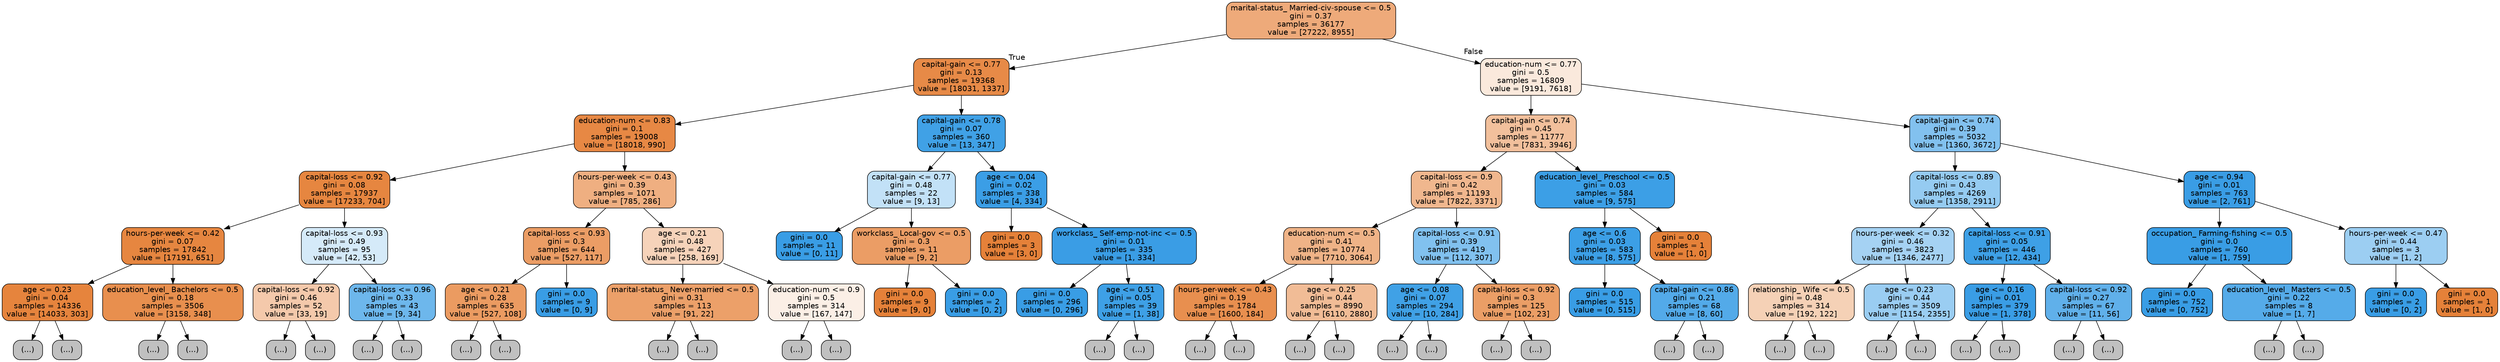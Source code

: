 digraph Tree {
node [shape=box, style="filled, rounded", color="black", fontname=helvetica] ;
edge [fontname=helvetica] ;
0 [label="marital-status_ Married-civ-spouse <= 0.5\ngini = 0.37\nsamples = 36177\nvalue = [27222, 8955]", fillcolor="#e58139ab"] ;
1 [label="capital-gain <= 0.77\ngini = 0.13\nsamples = 19368\nvalue = [18031, 1337]", fillcolor="#e58139ec"] ;
0 -> 1 [labeldistance=2.5, labelangle=45, headlabel="True"] ;
2 [label="education-num <= 0.83\ngini = 0.1\nsamples = 19008\nvalue = [18018, 990]", fillcolor="#e58139f1"] ;
1 -> 2 ;
3 [label="capital-loss <= 0.92\ngini = 0.08\nsamples = 17937\nvalue = [17233, 704]", fillcolor="#e58139f5"] ;
2 -> 3 ;
4 [label="hours-per-week <= 0.42\ngini = 0.07\nsamples = 17842\nvalue = [17191, 651]", fillcolor="#e58139f5"] ;
3 -> 4 ;
5 [label="age <= 0.23\ngini = 0.04\nsamples = 14336\nvalue = [14033, 303]", fillcolor="#e58139f9"] ;
4 -> 5 ;
6 [label="(...)", fillcolor="#C0C0C0"] ;
5 -> 6 ;
345 [label="(...)", fillcolor="#C0C0C0"] ;
5 -> 345 ;
1454 [label="education_level_ Bachelors <= 0.5\ngini = 0.18\nsamples = 3506\nvalue = [3158, 348]", fillcolor="#e58139e3"] ;
4 -> 1454 ;
1455 [label="(...)", fillcolor="#C0C0C0"] ;
1454 -> 1455 ;
2090 [label="(...)", fillcolor="#C0C0C0"] ;
1454 -> 2090 ;
2549 [label="capital-loss <= 0.93\ngini = 0.49\nsamples = 95\nvalue = [42, 53]", fillcolor="#399de535"] ;
3 -> 2549 ;
2550 [label="capital-loss <= 0.92\ngini = 0.46\nsamples = 52\nvalue = [33, 19]", fillcolor="#e581396c"] ;
2549 -> 2550 ;
2551 [label="(...)", fillcolor="#C0C0C0"] ;
2550 -> 2551 ;
2568 [label="(...)", fillcolor="#C0C0C0"] ;
2550 -> 2568 ;
2569 [label="capital-loss <= 0.96\ngini = 0.33\nsamples = 43\nvalue = [9, 34]", fillcolor="#399de5bb"] ;
2549 -> 2569 ;
2570 [label="(...)", fillcolor="#C0C0C0"] ;
2569 -> 2570 ;
2575 [label="(...)", fillcolor="#C0C0C0"] ;
2569 -> 2575 ;
2576 [label="hours-per-week <= 0.43\ngini = 0.39\nsamples = 1071\nvalue = [785, 286]", fillcolor="#e58139a2"] ;
2 -> 2576 ;
2577 [label="capital-loss <= 0.93\ngini = 0.3\nsamples = 644\nvalue = [527, 117]", fillcolor="#e58139c6"] ;
2576 -> 2577 ;
2578 [label="age <= 0.21\ngini = 0.28\nsamples = 635\nvalue = [527, 108]", fillcolor="#e58139cb"] ;
2577 -> 2578 ;
2579 [label="(...)", fillcolor="#C0C0C0"] ;
2578 -> 2579 ;
2620 [label="(...)", fillcolor="#C0C0C0"] ;
2578 -> 2620 ;
2883 [label="gini = 0.0\nsamples = 9\nvalue = [0, 9]", fillcolor="#399de5ff"] ;
2577 -> 2883 ;
2884 [label="age <= 0.21\ngini = 0.48\nsamples = 427\nvalue = [258, 169]", fillcolor="#e5813958"] ;
2576 -> 2884 ;
2885 [label="marital-status_ Never-married <= 0.5\ngini = 0.31\nsamples = 113\nvalue = [91, 22]", fillcolor="#e58139c1"] ;
2884 -> 2885 ;
2886 [label="(...)", fillcolor="#C0C0C0"] ;
2885 -> 2886 ;
2899 [label="(...)", fillcolor="#C0C0C0"] ;
2885 -> 2899 ;
2956 [label="education-num <= 0.9\ngini = 0.5\nsamples = 314\nvalue = [167, 147]", fillcolor="#e581391f"] ;
2884 -> 2956 ;
2957 [label="(...)", fillcolor="#C0C0C0"] ;
2956 -> 2957 ;
3086 [label="(...)", fillcolor="#C0C0C0"] ;
2956 -> 3086 ;
3155 [label="capital-gain <= 0.78\ngini = 0.07\nsamples = 360\nvalue = [13, 347]", fillcolor="#399de5f5"] ;
1 -> 3155 ;
3156 [label="capital-gain <= 0.77\ngini = 0.48\nsamples = 22\nvalue = [9, 13]", fillcolor="#399de54e"] ;
3155 -> 3156 ;
3157 [label="gini = 0.0\nsamples = 11\nvalue = [0, 11]", fillcolor="#399de5ff"] ;
3156 -> 3157 ;
3158 [label="workclass_ Local-gov <= 0.5\ngini = 0.3\nsamples = 11\nvalue = [9, 2]", fillcolor="#e58139c6"] ;
3156 -> 3158 ;
3159 [label="gini = 0.0\nsamples = 9\nvalue = [9, 0]", fillcolor="#e58139ff"] ;
3158 -> 3159 ;
3160 [label="gini = 0.0\nsamples = 2\nvalue = [0, 2]", fillcolor="#399de5ff"] ;
3158 -> 3160 ;
3161 [label="age <= 0.04\ngini = 0.02\nsamples = 338\nvalue = [4, 334]", fillcolor="#399de5fc"] ;
3155 -> 3161 ;
3162 [label="gini = 0.0\nsamples = 3\nvalue = [3, 0]", fillcolor="#e58139ff"] ;
3161 -> 3162 ;
3163 [label="workclass_ Self-emp-not-inc <= 0.5\ngini = 0.01\nsamples = 335\nvalue = [1, 334]", fillcolor="#399de5fe"] ;
3161 -> 3163 ;
3164 [label="gini = 0.0\nsamples = 296\nvalue = [0, 296]", fillcolor="#399de5ff"] ;
3163 -> 3164 ;
3165 [label="age <= 0.51\ngini = 0.05\nsamples = 39\nvalue = [1, 38]", fillcolor="#399de5f8"] ;
3163 -> 3165 ;
3166 [label="(...)", fillcolor="#C0C0C0"] ;
3165 -> 3166 ;
3167 [label="(...)", fillcolor="#C0C0C0"] ;
3165 -> 3167 ;
3172 [label="education-num <= 0.77\ngini = 0.5\nsamples = 16809\nvalue = [9191, 7618]", fillcolor="#e581392c"] ;
0 -> 3172 [labeldistance=2.5, labelangle=-45, headlabel="False"] ;
3173 [label="capital-gain <= 0.74\ngini = 0.45\nsamples = 11777\nvalue = [7831, 3946]", fillcolor="#e581397f"] ;
3172 -> 3173 ;
3174 [label="capital-loss <= 0.9\ngini = 0.42\nsamples = 11193\nvalue = [7822, 3371]", fillcolor="#e5813991"] ;
3173 -> 3174 ;
3175 [label="education-num <= 0.5\ngini = 0.41\nsamples = 10774\nvalue = [7710, 3064]", fillcolor="#e581399a"] ;
3174 -> 3175 ;
3176 [label="hours-per-week <= 0.43\ngini = 0.19\nsamples = 1784\nvalue = [1600, 184]", fillcolor="#e58139e2"] ;
3175 -> 3176 ;
3177 [label="(...)", fillcolor="#C0C0C0"] ;
3176 -> 3177 ;
3592 [label="(...)", fillcolor="#C0C0C0"] ;
3176 -> 3592 ;
3833 [label="age <= 0.25\ngini = 0.44\nsamples = 8990\nvalue = [6110, 2880]", fillcolor="#e5813987"] ;
3175 -> 3833 ;
3834 [label="(...)", fillcolor="#C0C0C0"] ;
3833 -> 3834 ;
5711 [label="(...)", fillcolor="#C0C0C0"] ;
3833 -> 5711 ;
9992 [label="capital-loss <= 0.91\ngini = 0.39\nsamples = 419\nvalue = [112, 307]", fillcolor="#399de5a2"] ;
3174 -> 9992 ;
9993 [label="age <= 0.08\ngini = 0.07\nsamples = 294\nvalue = [10, 284]", fillcolor="#399de5f6"] ;
9992 -> 9993 ;
9994 [label="(...)", fillcolor="#C0C0C0"] ;
9993 -> 9994 ;
9995 [label="(...)", fillcolor="#C0C0C0"] ;
9993 -> 9995 ;
10036 [label="capital-loss <= 0.92\ngini = 0.3\nsamples = 125\nvalue = [102, 23]", fillcolor="#e58139c5"] ;
9992 -> 10036 ;
10037 [label="(...)", fillcolor="#C0C0C0"] ;
10036 -> 10037 ;
10038 [label="(...)", fillcolor="#C0C0C0"] ;
10036 -> 10038 ;
10053 [label="education_level_ Preschool <= 0.5\ngini = 0.03\nsamples = 584\nvalue = [9, 575]", fillcolor="#399de5fb"] ;
3173 -> 10053 ;
10054 [label="age <= 0.6\ngini = 0.03\nsamples = 583\nvalue = [8, 575]", fillcolor="#399de5fb"] ;
10053 -> 10054 ;
10055 [label="gini = 0.0\nsamples = 515\nvalue = [0, 515]", fillcolor="#399de5ff"] ;
10054 -> 10055 ;
10056 [label="capital-gain <= 0.86\ngini = 0.21\nsamples = 68\nvalue = [8, 60]", fillcolor="#399de5dd"] ;
10054 -> 10056 ;
10057 [label="(...)", fillcolor="#C0C0C0"] ;
10056 -> 10057 ;
10068 [label="(...)", fillcolor="#C0C0C0"] ;
10056 -> 10068 ;
10069 [label="gini = 0.0\nsamples = 1\nvalue = [1, 0]", fillcolor="#e58139ff"] ;
10053 -> 10069 ;
10070 [label="capital-gain <= 0.74\ngini = 0.39\nsamples = 5032\nvalue = [1360, 3672]", fillcolor="#399de5a1"] ;
3172 -> 10070 ;
10071 [label="capital-loss <= 0.89\ngini = 0.43\nsamples = 4269\nvalue = [1358, 2911]", fillcolor="#399de588"] ;
10070 -> 10071 ;
10072 [label="hours-per-week <= 0.32\ngini = 0.46\nsamples = 3823\nvalue = [1346, 2477]", fillcolor="#399de574"] ;
10071 -> 10072 ;
10073 [label="relationship_ Wife <= 0.5\ngini = 0.48\nsamples = 314\nvalue = [192, 122]", fillcolor="#e581395d"] ;
10072 -> 10073 ;
10074 [label="(...)", fillcolor="#C0C0C0"] ;
10073 -> 10074 ;
10183 [label="(...)", fillcolor="#C0C0C0"] ;
10073 -> 10183 ;
10244 [label="age <= 0.23\ngini = 0.44\nsamples = 3509\nvalue = [1154, 2355]", fillcolor="#399de582"] ;
10072 -> 10244 ;
10245 [label="(...)", fillcolor="#C0C0C0"] ;
10244 -> 10245 ;
10834 [label="(...)", fillcolor="#C0C0C0"] ;
10244 -> 10834 ;
12753 [label="capital-loss <= 0.91\ngini = 0.05\nsamples = 446\nvalue = [12, 434]", fillcolor="#399de5f8"] ;
10071 -> 12753 ;
12754 [label="age <= 0.16\ngini = 0.01\nsamples = 379\nvalue = [1, 378]", fillcolor="#399de5fe"] ;
12753 -> 12754 ;
12755 [label="(...)", fillcolor="#C0C0C0"] ;
12754 -> 12755 ;
12758 [label="(...)", fillcolor="#C0C0C0"] ;
12754 -> 12758 ;
12759 [label="capital-loss <= 0.92\ngini = 0.27\nsamples = 67\nvalue = [11, 56]", fillcolor="#399de5cd"] ;
12753 -> 12759 ;
12760 [label="(...)", fillcolor="#C0C0C0"] ;
12759 -> 12760 ;
12761 [label="(...)", fillcolor="#C0C0C0"] ;
12759 -> 12761 ;
12772 [label="age <= 0.94\ngini = 0.01\nsamples = 763\nvalue = [2, 761]", fillcolor="#399de5fe"] ;
10070 -> 12772 ;
12773 [label="occupation_ Farming-fishing <= 0.5\ngini = 0.0\nsamples = 760\nvalue = [1, 759]", fillcolor="#399de5ff"] ;
12772 -> 12773 ;
12774 [label="gini = 0.0\nsamples = 752\nvalue = [0, 752]", fillcolor="#399de5ff"] ;
12773 -> 12774 ;
12775 [label="education_level_ Masters <= 0.5\ngini = 0.22\nsamples = 8\nvalue = [1, 7]", fillcolor="#399de5db"] ;
12773 -> 12775 ;
12776 [label="(...)", fillcolor="#C0C0C0"] ;
12775 -> 12776 ;
12777 [label="(...)", fillcolor="#C0C0C0"] ;
12775 -> 12777 ;
12778 [label="hours-per-week <= 0.47\ngini = 0.44\nsamples = 3\nvalue = [1, 2]", fillcolor="#399de57f"] ;
12772 -> 12778 ;
12779 [label="gini = 0.0\nsamples = 2\nvalue = [0, 2]", fillcolor="#399de5ff"] ;
12778 -> 12779 ;
12780 [label="gini = 0.0\nsamples = 1\nvalue = [1, 0]", fillcolor="#e58139ff"] ;
12778 -> 12780 ;
}